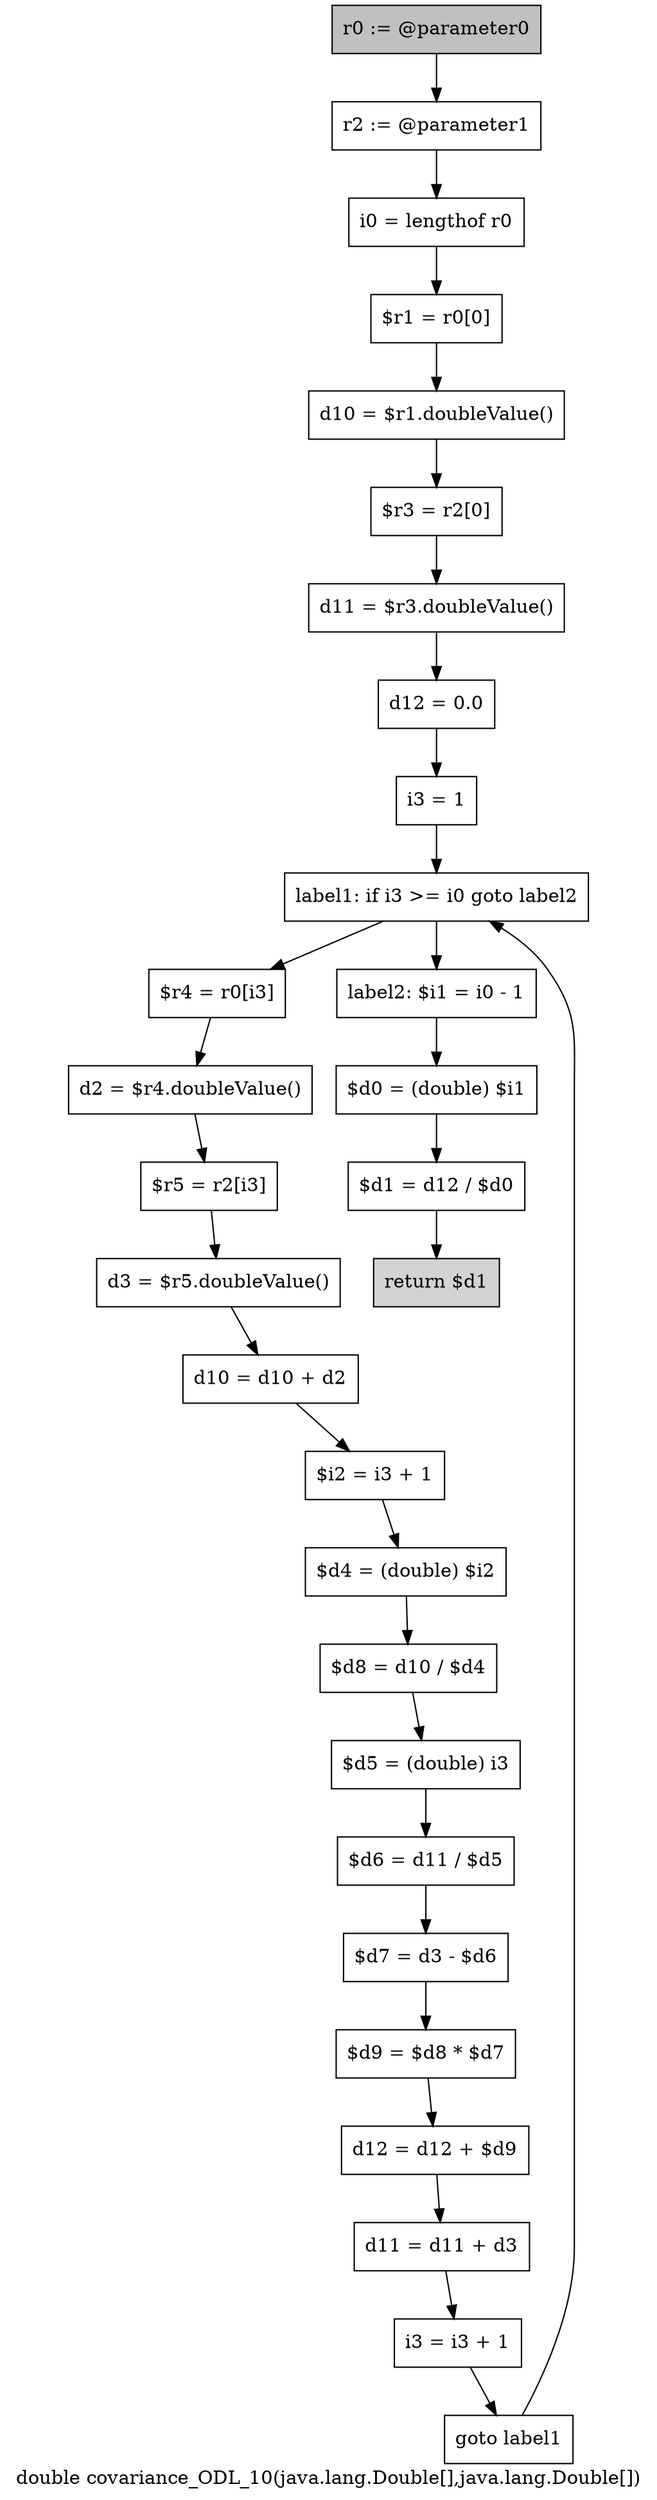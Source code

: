 digraph "double covariance_ODL_10(java.lang.Double[],java.lang.Double[])" {
    label="double covariance_ODL_10(java.lang.Double[],java.lang.Double[])";
    node [shape=box];
    "0" [style=filled,fillcolor=gray,label="r0 := @parameter0",];
    "1" [label="r2 := @parameter1",];
    "0"->"1";
    "2" [label="i0 = lengthof r0",];
    "1"->"2";
    "3" [label="$r1 = r0[0]",];
    "2"->"3";
    "4" [label="d10 = $r1.doubleValue()",];
    "3"->"4";
    "5" [label="$r3 = r2[0]",];
    "4"->"5";
    "6" [label="d11 = $r3.doubleValue()",];
    "5"->"6";
    "7" [label="d12 = 0.0",];
    "6"->"7";
    "8" [label="i3 = 1",];
    "7"->"8";
    "9" [label="label1: if i3 >= i0 goto label2",];
    "8"->"9";
    "10" [label="$r4 = r0[i3]",];
    "9"->"10";
    "26" [label="label2: $i1 = i0 - 1",];
    "9"->"26";
    "11" [label="d2 = $r4.doubleValue()",];
    "10"->"11";
    "12" [label="$r5 = r2[i3]",];
    "11"->"12";
    "13" [label="d3 = $r5.doubleValue()",];
    "12"->"13";
    "14" [label="d10 = d10 + d2",];
    "13"->"14";
    "15" [label="$i2 = i3 + 1",];
    "14"->"15";
    "16" [label="$d4 = (double) $i2",];
    "15"->"16";
    "17" [label="$d8 = d10 / $d4",];
    "16"->"17";
    "18" [label="$d5 = (double) i3",];
    "17"->"18";
    "19" [label="$d6 = d11 / $d5",];
    "18"->"19";
    "20" [label="$d7 = d3 - $d6",];
    "19"->"20";
    "21" [label="$d9 = $d8 * $d7",];
    "20"->"21";
    "22" [label="d12 = d12 + $d9",];
    "21"->"22";
    "23" [label="d11 = d11 + d3",];
    "22"->"23";
    "24" [label="i3 = i3 + 1",];
    "23"->"24";
    "25" [label="goto label1",];
    "24"->"25";
    "25"->"9";
    "27" [label="$d0 = (double) $i1",];
    "26"->"27";
    "28" [label="$d1 = d12 / $d0",];
    "27"->"28";
    "29" [style=filled,fillcolor=lightgray,label="return $d1",];
    "28"->"29";
}
